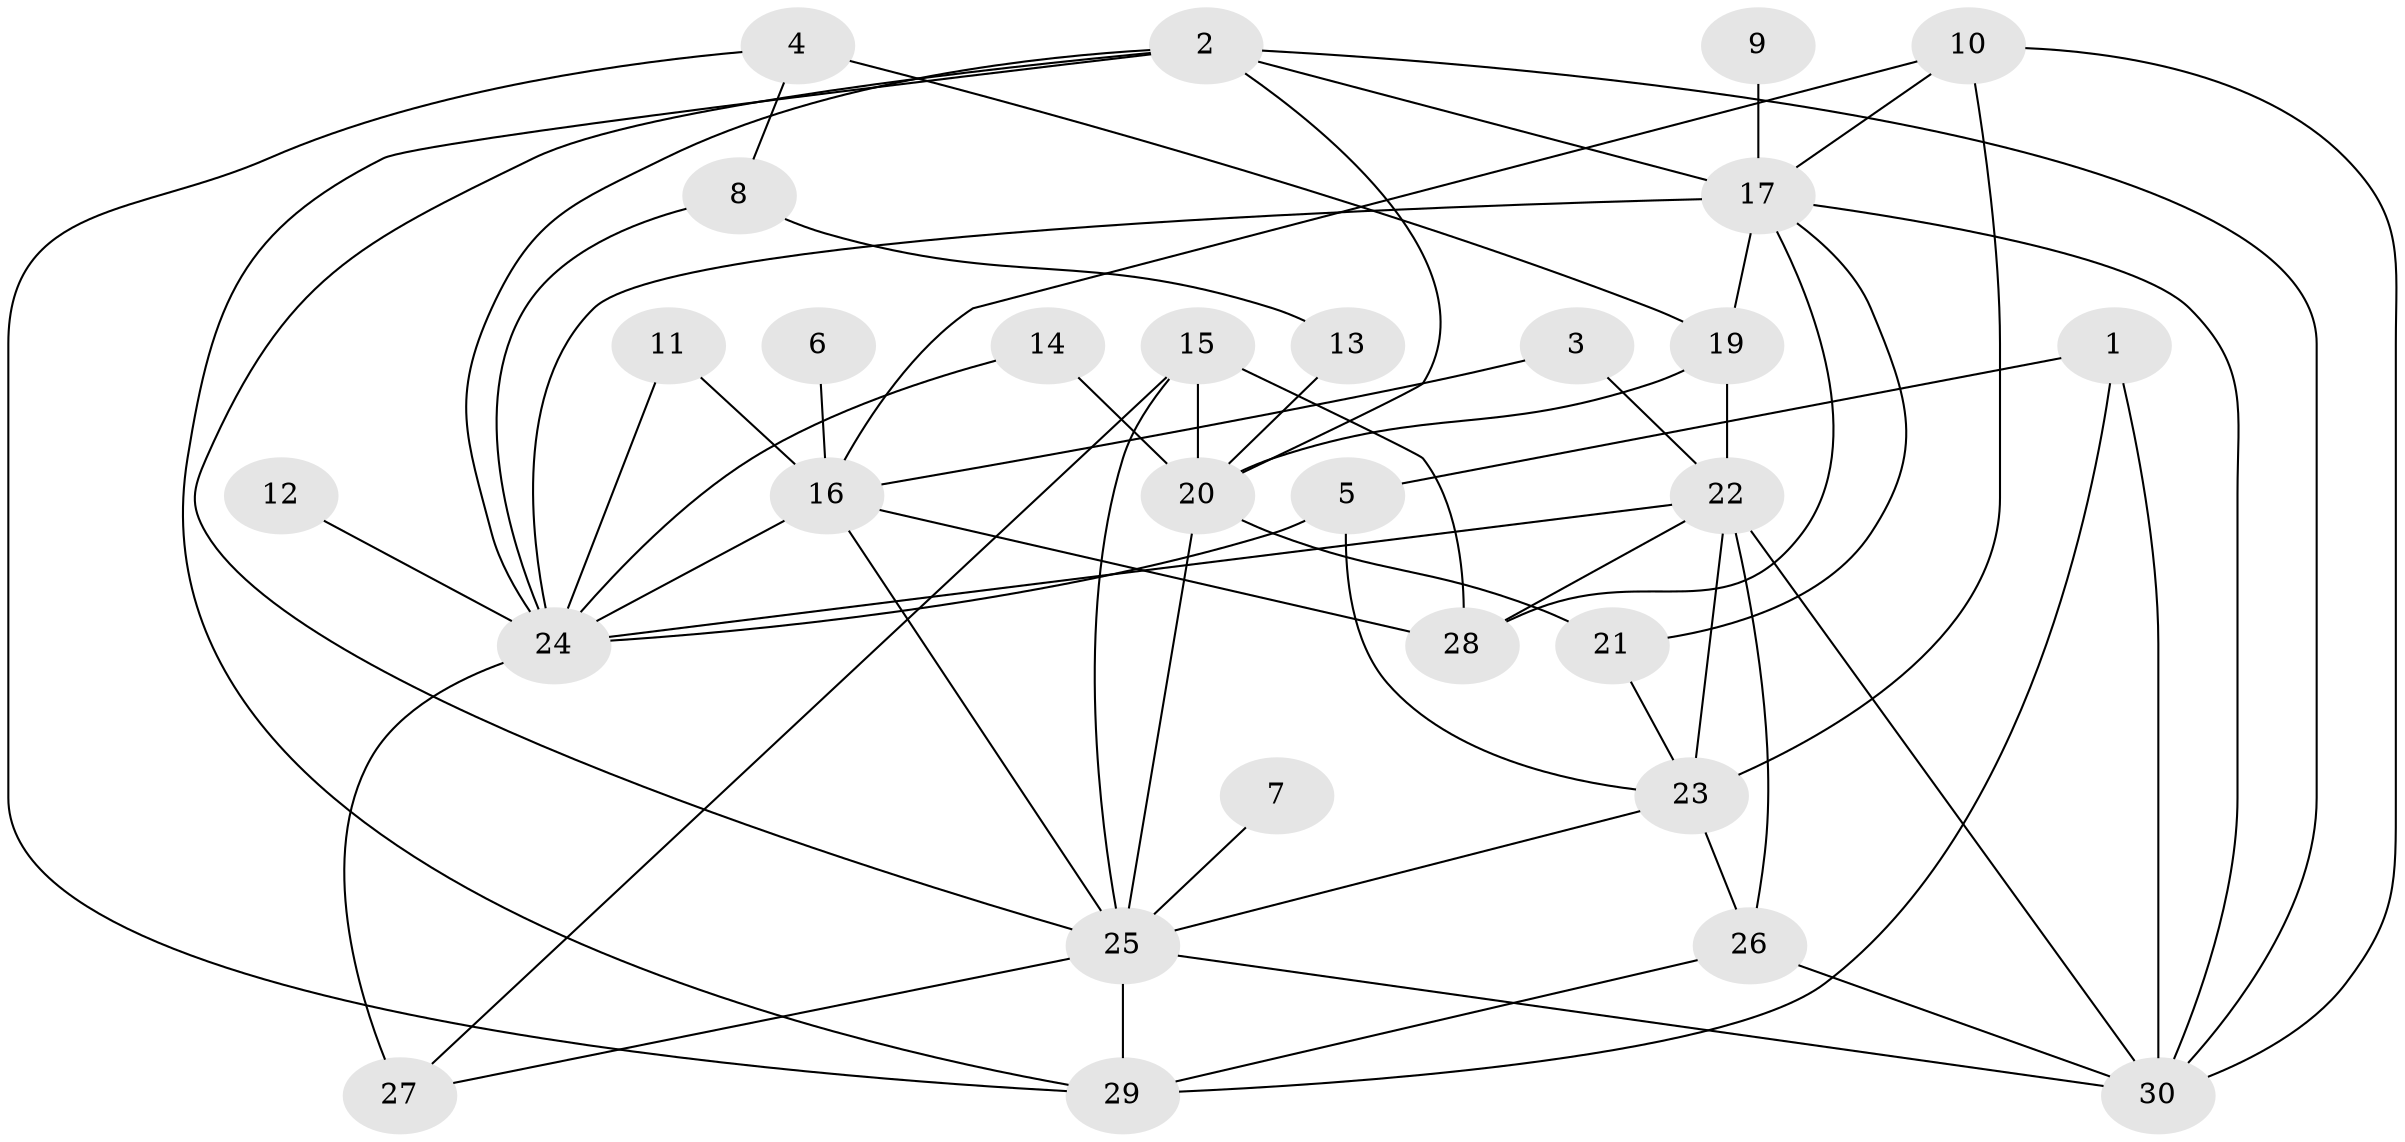 // original degree distribution, {2: 0.3333333333333333, 3: 0.2, 8: 0.016666666666666666, 6: 0.06666666666666667, 5: 0.11666666666666667, 4: 0.13333333333333333, 1: 0.1, 9: 0.016666666666666666, 0: 0.016666666666666666}
// Generated by graph-tools (version 1.1) at 2025/25/03/09/25 03:25:14]
// undirected, 29 vertices, 61 edges
graph export_dot {
graph [start="1"]
  node [color=gray90,style=filled];
  1;
  2;
  3;
  4;
  5;
  6;
  7;
  8;
  9;
  10;
  11;
  12;
  13;
  14;
  15;
  16;
  17;
  19;
  20;
  21;
  22;
  23;
  24;
  25;
  26;
  27;
  28;
  29;
  30;
  1 -- 5 [weight=1.0];
  1 -- 29 [weight=1.0];
  1 -- 30 [weight=1.0];
  2 -- 17 [weight=1.0];
  2 -- 20 [weight=1.0];
  2 -- 24 [weight=1.0];
  2 -- 25 [weight=1.0];
  2 -- 29 [weight=1.0];
  2 -- 30 [weight=1.0];
  3 -- 16 [weight=1.0];
  3 -- 22 [weight=1.0];
  4 -- 8 [weight=1.0];
  4 -- 19 [weight=2.0];
  4 -- 29 [weight=1.0];
  5 -- 23 [weight=1.0];
  5 -- 24 [weight=1.0];
  6 -- 16 [weight=1.0];
  7 -- 25 [weight=1.0];
  8 -- 13 [weight=1.0];
  8 -- 24 [weight=1.0];
  9 -- 17 [weight=1.0];
  10 -- 16 [weight=1.0];
  10 -- 17 [weight=1.0];
  10 -- 23 [weight=1.0];
  10 -- 30 [weight=1.0];
  11 -- 16 [weight=1.0];
  11 -- 24 [weight=1.0];
  12 -- 24 [weight=1.0];
  13 -- 20 [weight=1.0];
  14 -- 20 [weight=1.0];
  14 -- 24 [weight=1.0];
  15 -- 20 [weight=1.0];
  15 -- 25 [weight=1.0];
  15 -- 27 [weight=1.0];
  15 -- 28 [weight=1.0];
  16 -- 24 [weight=1.0];
  16 -- 25 [weight=1.0];
  16 -- 28 [weight=1.0];
  17 -- 19 [weight=1.0];
  17 -- 21 [weight=1.0];
  17 -- 24 [weight=2.0];
  17 -- 28 [weight=1.0];
  17 -- 30 [weight=1.0];
  19 -- 20 [weight=1.0];
  19 -- 22 [weight=1.0];
  20 -- 21 [weight=1.0];
  20 -- 25 [weight=1.0];
  21 -- 23 [weight=1.0];
  22 -- 23 [weight=1.0];
  22 -- 24 [weight=1.0];
  22 -- 26 [weight=2.0];
  22 -- 28 [weight=1.0];
  22 -- 30 [weight=1.0];
  23 -- 25 [weight=1.0];
  23 -- 26 [weight=2.0];
  24 -- 27 [weight=1.0];
  25 -- 27 [weight=1.0];
  25 -- 29 [weight=1.0];
  25 -- 30 [weight=1.0];
  26 -- 29 [weight=1.0];
  26 -- 30 [weight=1.0];
}
